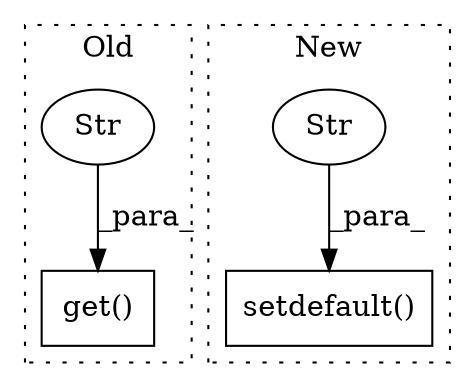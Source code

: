 digraph G {
subgraph cluster0 {
1 [label="get()" a="75" s="2035,2062" l="11,1" shape="box"];
4 [label="Str" a="66" s="2046" l="16" shape="ellipse"];
label = "Old";
style="dotted";
}
subgraph cluster1 {
2 [label="setdefault()" a="75" s="2291,2329" l="18,1" shape="box"];
3 [label="Str" a="66" s="2309" l="8" shape="ellipse"];
label = "New";
style="dotted";
}
3 -> 2 [label="_para_"];
4 -> 1 [label="_para_"];
}